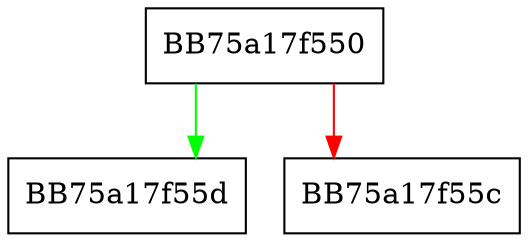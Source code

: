 digraph _Unlock {
  node [shape="box"];
  graph [splines=ortho];
  BB75a17f550 -> BB75a17f55d [color="green"];
  BB75a17f550 -> BB75a17f55c [color="red"];
}
